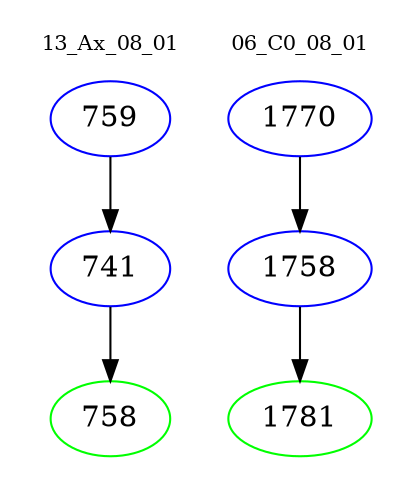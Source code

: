 digraph{
subgraph cluster_0 {
color = white
label = "13_Ax_08_01";
fontsize=10;
T0_759 [label="759", color="blue"]
T0_759 -> T0_741 [color="black"]
T0_741 [label="741", color="blue"]
T0_741 -> T0_758 [color="black"]
T0_758 [label="758", color="green"]
}
subgraph cluster_1 {
color = white
label = "06_C0_08_01";
fontsize=10;
T1_1770 [label="1770", color="blue"]
T1_1770 -> T1_1758 [color="black"]
T1_1758 [label="1758", color="blue"]
T1_1758 -> T1_1781 [color="black"]
T1_1781 [label="1781", color="green"]
}
}
